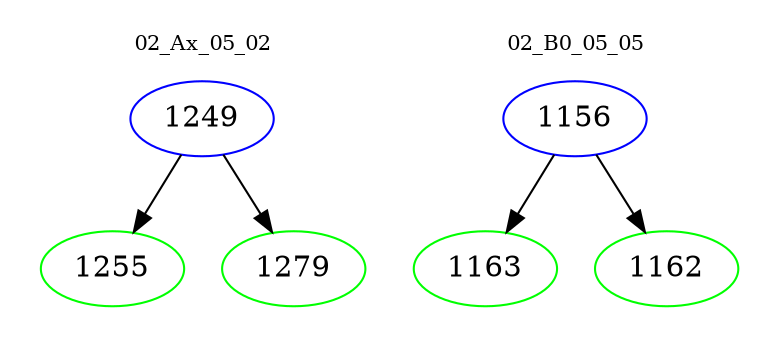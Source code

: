 digraph{
subgraph cluster_0 {
color = white
label = "02_Ax_05_02";
fontsize=10;
T0_1249 [label="1249", color="blue"]
T0_1249 -> T0_1255 [color="black"]
T0_1255 [label="1255", color="green"]
T0_1249 -> T0_1279 [color="black"]
T0_1279 [label="1279", color="green"]
}
subgraph cluster_1 {
color = white
label = "02_B0_05_05";
fontsize=10;
T1_1156 [label="1156", color="blue"]
T1_1156 -> T1_1163 [color="black"]
T1_1163 [label="1163", color="green"]
T1_1156 -> T1_1162 [color="black"]
T1_1162 [label="1162", color="green"]
}
}
